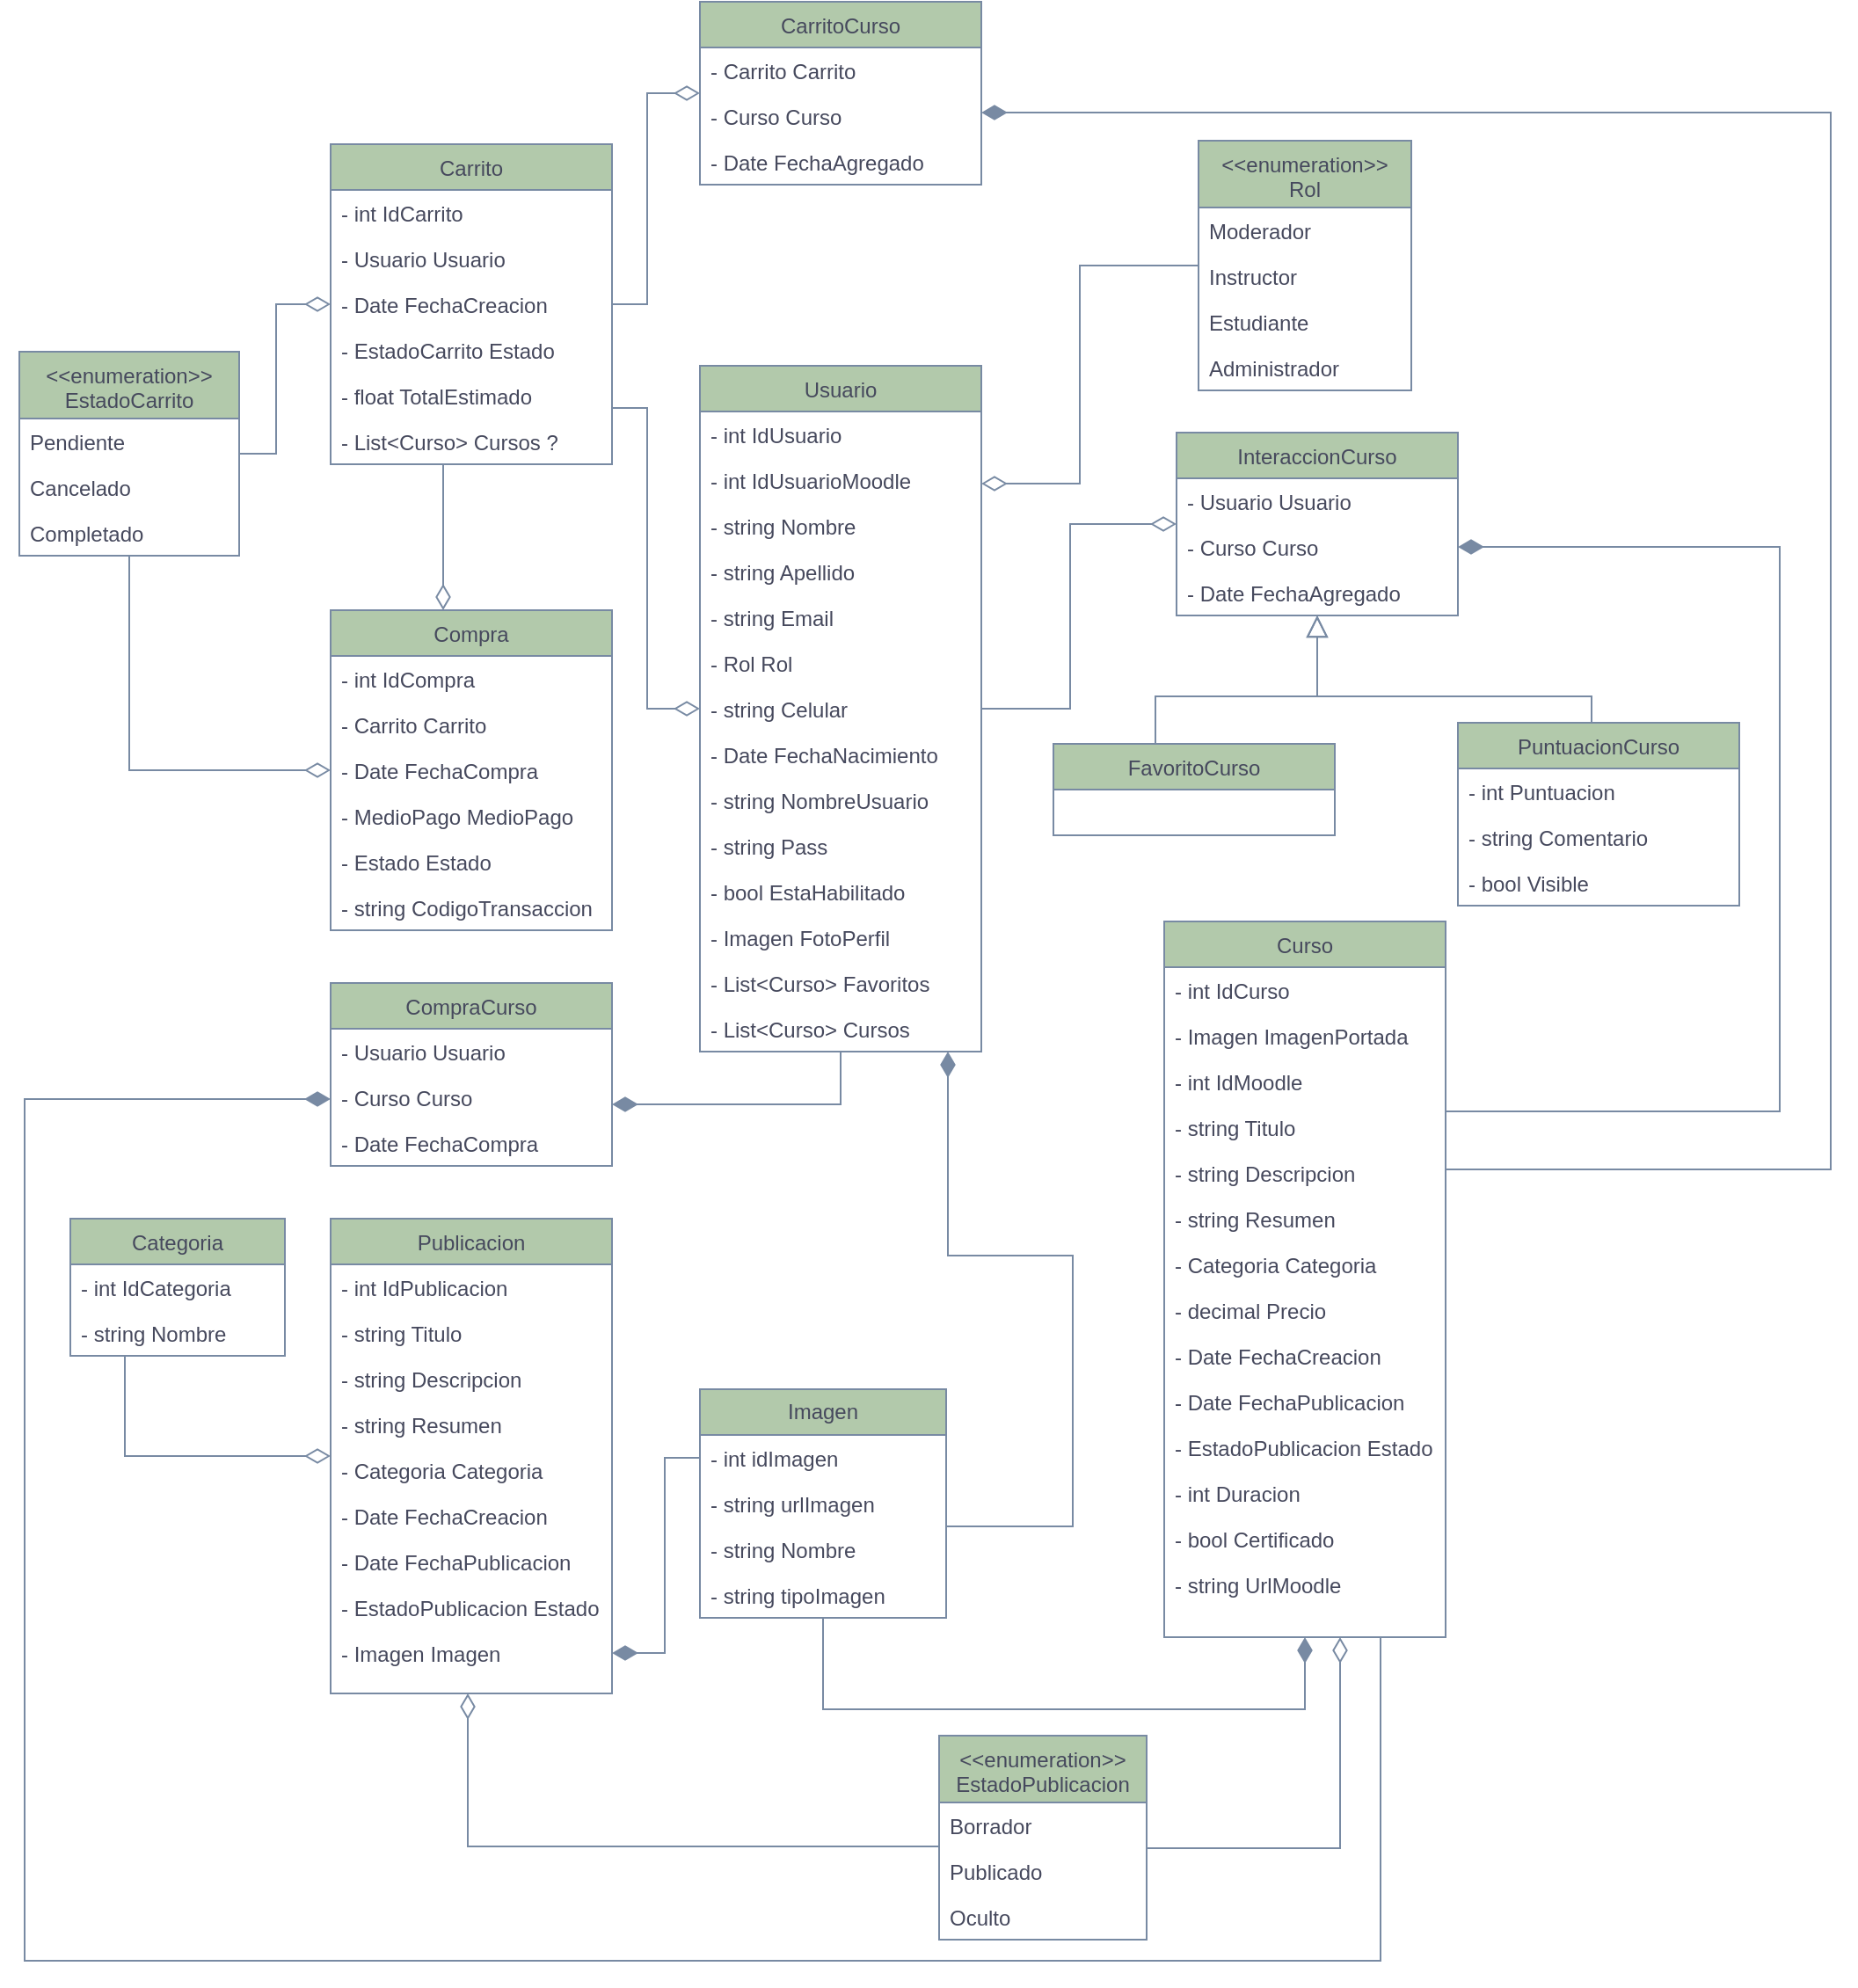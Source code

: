 <mxfile version="27.1.3">
  <diagram id="C5RBs43oDa-KdzZeNtuy" name="Page-1">
    <mxGraphModel dx="1722" dy="1326" grid="0" gridSize="10" guides="1" tooltips="1" connect="1" arrows="1" fold="1" page="0" pageScale="1" pageWidth="827" pageHeight="1169" math="0" shadow="0">
      <root>
        <mxCell id="WIyWlLk6GJQsqaUBKTNV-0" />
        <mxCell id="WIyWlLk6GJQsqaUBKTNV-1" parent="WIyWlLk6GJQsqaUBKTNV-0" />
        <mxCell id="zkfFHV4jXpPFQw0GAbJ--6" value="Usuario" style="swimlane;fontStyle=0;align=center;verticalAlign=top;childLayout=stackLayout;horizontal=1;startSize=26;horizontalStack=0;resizeParent=1;resizeLast=0;collapsible=1;marginBottom=0;rounded=0;shadow=0;strokeWidth=1;labelBackgroundColor=none;fillColor=#B2C9AB;strokeColor=#788AA3;fontColor=#46495D;" parent="WIyWlLk6GJQsqaUBKTNV-1" vertex="1">
          <mxGeometry x="-88" y="-234" width="160" height="390" as="geometry">
            <mxRectangle x="130" y="380" width="160" height="26" as="alternateBounds" />
          </mxGeometry>
        </mxCell>
        <mxCell id="zkfFHV4jXpPFQw0GAbJ--7" value="- int IdUsuario" style="text;align=left;verticalAlign=top;spacingLeft=4;spacingRight=4;overflow=hidden;rotatable=0;points=[[0,0.5],[1,0.5]];portConstraint=eastwest;labelBackgroundColor=none;fontColor=#46495D;" parent="zkfFHV4jXpPFQw0GAbJ--6" vertex="1">
          <mxGeometry y="26" width="160" height="26" as="geometry" />
        </mxCell>
        <mxCell id="paE0hozuZLWCSqtzIDK2-61" value="- int IdUsuarioMoodle" style="text;align=left;verticalAlign=top;spacingLeft=4;spacingRight=4;overflow=hidden;rotatable=0;points=[[0,0.5],[1,0.5]];portConstraint=eastwest;labelBackgroundColor=none;fontColor=#46495D;" parent="zkfFHV4jXpPFQw0GAbJ--6" vertex="1">
          <mxGeometry y="52" width="160" height="26" as="geometry" />
        </mxCell>
        <mxCell id="zkfFHV4jXpPFQw0GAbJ--8" value="- string Nombre" style="text;align=left;verticalAlign=top;spacingLeft=4;spacingRight=4;overflow=hidden;rotatable=0;points=[[0,0.5],[1,0.5]];portConstraint=eastwest;rounded=0;shadow=0;html=0;labelBackgroundColor=none;fontColor=#46495D;" parent="zkfFHV4jXpPFQw0GAbJ--6" vertex="1">
          <mxGeometry y="78" width="160" height="26" as="geometry" />
        </mxCell>
        <mxCell id="paE0hozuZLWCSqtzIDK2-4" value="- string Apellido" style="text;align=left;verticalAlign=top;spacingLeft=4;spacingRight=4;overflow=hidden;rotatable=0;points=[[0,0.5],[1,0.5]];portConstraint=eastwest;rounded=0;shadow=0;html=0;labelBackgroundColor=none;fontColor=#46495D;" parent="zkfFHV4jXpPFQw0GAbJ--6" vertex="1">
          <mxGeometry y="104" width="160" height="26" as="geometry" />
        </mxCell>
        <mxCell id="paE0hozuZLWCSqtzIDK2-3" value="- string Email" style="text;align=left;verticalAlign=top;spacingLeft=4;spacingRight=4;overflow=hidden;rotatable=0;points=[[0,0.5],[1,0.5]];portConstraint=eastwest;rounded=0;shadow=0;html=0;labelBackgroundColor=none;fontColor=#46495D;" parent="zkfFHV4jXpPFQw0GAbJ--6" vertex="1">
          <mxGeometry y="130" width="160" height="26" as="geometry" />
        </mxCell>
        <mxCell id="paE0hozuZLWCSqtzIDK2-10" value="- Rol Rol" style="text;align=left;verticalAlign=top;spacingLeft=4;spacingRight=4;overflow=hidden;rotatable=0;points=[[0,0.5],[1,0.5]];portConstraint=eastwest;rounded=0;shadow=0;html=0;labelBackgroundColor=none;fontColor=#46495D;" parent="zkfFHV4jXpPFQw0GAbJ--6" vertex="1">
          <mxGeometry y="156" width="160" height="26" as="geometry" />
        </mxCell>
        <mxCell id="paE0hozuZLWCSqtzIDK2-2" value="- string Celular" style="text;align=left;verticalAlign=top;spacingLeft=4;spacingRight=4;overflow=hidden;rotatable=0;points=[[0,0.5],[1,0.5]];portConstraint=eastwest;rounded=0;shadow=0;html=0;labelBackgroundColor=none;fontColor=#46495D;" parent="zkfFHV4jXpPFQw0GAbJ--6" vertex="1">
          <mxGeometry y="182" width="160" height="26" as="geometry" />
        </mxCell>
        <mxCell id="paE0hozuZLWCSqtzIDK2-1" value="- Date FechaNacimiento" style="text;align=left;verticalAlign=top;spacingLeft=4;spacingRight=4;overflow=hidden;rotatable=0;points=[[0,0.5],[1,0.5]];portConstraint=eastwest;rounded=0;shadow=0;html=0;labelBackgroundColor=none;fontColor=#46495D;" parent="zkfFHV4jXpPFQw0GAbJ--6" vertex="1">
          <mxGeometry y="208" width="160" height="26" as="geometry" />
        </mxCell>
        <mxCell id="paE0hozuZLWCSqtzIDK2-0" value="- string NombreUsuario" style="text;align=left;verticalAlign=top;spacingLeft=4;spacingRight=4;overflow=hidden;rotatable=0;points=[[0,0.5],[1,0.5]];portConstraint=eastwest;rounded=0;shadow=0;html=0;labelBackgroundColor=none;fontColor=#46495D;" parent="zkfFHV4jXpPFQw0GAbJ--6" vertex="1">
          <mxGeometry y="234" width="160" height="26" as="geometry" />
        </mxCell>
        <mxCell id="paE0hozuZLWCSqtzIDK2-9" value="- string Pass" style="text;align=left;verticalAlign=top;spacingLeft=4;spacingRight=4;overflow=hidden;rotatable=0;points=[[0,0.5],[1,0.5]];portConstraint=eastwest;rounded=0;shadow=0;html=0;labelBackgroundColor=none;fontColor=#46495D;" parent="zkfFHV4jXpPFQw0GAbJ--6" vertex="1">
          <mxGeometry y="260" width="160" height="26" as="geometry" />
        </mxCell>
        <mxCell id="paE0hozuZLWCSqtzIDK2-8" value="- bool EstaHabilitado" style="text;align=left;verticalAlign=top;spacingLeft=4;spacingRight=4;overflow=hidden;rotatable=0;points=[[0,0.5],[1,0.5]];portConstraint=eastwest;rounded=0;shadow=0;html=0;labelBackgroundColor=none;fontColor=#46495D;" parent="zkfFHV4jXpPFQw0GAbJ--6" vertex="1">
          <mxGeometry y="286" width="160" height="26" as="geometry" />
        </mxCell>
        <mxCell id="paE0hozuZLWCSqtzIDK2-7" value="- Imagen FotoPerfil" style="text;align=left;verticalAlign=top;spacingLeft=4;spacingRight=4;overflow=hidden;rotatable=0;points=[[0,0.5],[1,0.5]];portConstraint=eastwest;rounded=0;shadow=0;html=0;labelBackgroundColor=none;fontColor=#46495D;" parent="zkfFHV4jXpPFQw0GAbJ--6" vertex="1">
          <mxGeometry y="312" width="160" height="26" as="geometry" />
        </mxCell>
        <mxCell id="5Mc4MRMOza0lUGMRAQ-u-11" value="- List&lt;Curso&gt; Favoritos" style="text;align=left;verticalAlign=top;spacingLeft=4;spacingRight=4;overflow=hidden;rotatable=0;points=[[0,0.5],[1,0.5]];portConstraint=eastwest;rounded=0;shadow=0;html=0;labelBackgroundColor=none;fontColor=#46495D;" parent="zkfFHV4jXpPFQw0GAbJ--6" vertex="1">
          <mxGeometry y="338" width="160" height="26" as="geometry" />
        </mxCell>
        <mxCell id="5Mc4MRMOza0lUGMRAQ-u-12" value="- List&lt;Curso&gt; Cursos" style="text;align=left;verticalAlign=top;spacingLeft=4;spacingRight=4;overflow=hidden;rotatable=0;points=[[0,0.5],[1,0.5]];portConstraint=eastwest;rounded=0;shadow=0;html=0;labelBackgroundColor=none;fontColor=#46495D;" parent="zkfFHV4jXpPFQw0GAbJ--6" vertex="1">
          <mxGeometry y="364" width="160" height="26" as="geometry" />
        </mxCell>
        <mxCell id="zkfFHV4jXpPFQw0GAbJ--17" value="Curso" style="swimlane;fontStyle=0;align=center;verticalAlign=top;childLayout=stackLayout;horizontal=1;startSize=26;horizontalStack=0;resizeParent=1;resizeLast=0;collapsible=1;marginBottom=0;rounded=0;shadow=0;strokeWidth=1;labelBackgroundColor=none;fillColor=#B2C9AB;strokeColor=#788AA3;fontColor=#46495D;" parent="WIyWlLk6GJQsqaUBKTNV-1" vertex="1">
          <mxGeometry x="176" y="82" width="160" height="407" as="geometry">
            <mxRectangle x="550" y="140" width="160" height="26" as="alternateBounds" />
          </mxGeometry>
        </mxCell>
        <mxCell id="zkfFHV4jXpPFQw0GAbJ--18" value="- int IdCurso" style="text;align=left;verticalAlign=top;spacingLeft=4;spacingRight=4;overflow=hidden;rotatable=0;points=[[0,0.5],[1,0.5]];portConstraint=eastwest;labelBackgroundColor=none;fontColor=#46495D;" parent="zkfFHV4jXpPFQw0GAbJ--17" vertex="1">
          <mxGeometry y="26" width="160" height="26" as="geometry" />
        </mxCell>
        <mxCell id="paE0hozuZLWCSqtzIDK2-30" value="- Imagen ImagenPortada" style="text;align=left;verticalAlign=top;spacingLeft=4;spacingRight=4;overflow=hidden;rotatable=0;points=[[0,0.5],[1,0.5]];portConstraint=eastwest;rounded=0;shadow=0;html=0;labelBackgroundColor=none;fontColor=#46495D;" parent="zkfFHV4jXpPFQw0GAbJ--17" vertex="1">
          <mxGeometry y="52" width="160" height="26" as="geometry" />
        </mxCell>
        <mxCell id="zkfFHV4jXpPFQw0GAbJ--19" value="- int IdMoodle" style="text;align=left;verticalAlign=top;spacingLeft=4;spacingRight=4;overflow=hidden;rotatable=0;points=[[0,0.5],[1,0.5]];portConstraint=eastwest;rounded=0;shadow=0;html=0;labelBackgroundColor=none;fontColor=#46495D;" parent="zkfFHV4jXpPFQw0GAbJ--17" vertex="1">
          <mxGeometry y="78" width="160" height="26" as="geometry" />
        </mxCell>
        <mxCell id="zkfFHV4jXpPFQw0GAbJ--20" value="- string Titulo" style="text;align=left;verticalAlign=top;spacingLeft=4;spacingRight=4;overflow=hidden;rotatable=0;points=[[0,0.5],[1,0.5]];portConstraint=eastwest;rounded=0;shadow=0;html=0;labelBackgroundColor=none;fontColor=#46495D;" parent="zkfFHV4jXpPFQw0GAbJ--17" vertex="1">
          <mxGeometry y="104" width="160" height="26" as="geometry" />
        </mxCell>
        <mxCell id="zkfFHV4jXpPFQw0GAbJ--21" value="- string Descripcion" style="text;align=left;verticalAlign=top;spacingLeft=4;spacingRight=4;overflow=hidden;rotatable=0;points=[[0,0.5],[1,0.5]];portConstraint=eastwest;rounded=0;shadow=0;html=0;labelBackgroundColor=none;fontColor=#46495D;" parent="zkfFHV4jXpPFQw0GAbJ--17" vertex="1">
          <mxGeometry y="130" width="160" height="26" as="geometry" />
        </mxCell>
        <mxCell id="zkfFHV4jXpPFQw0GAbJ--22" value="- string Resumen" style="text;align=left;verticalAlign=top;spacingLeft=4;spacingRight=4;overflow=hidden;rotatable=0;points=[[0,0.5],[1,0.5]];portConstraint=eastwest;rounded=0;shadow=0;html=0;labelBackgroundColor=none;fontColor=#46495D;" parent="zkfFHV4jXpPFQw0GAbJ--17" vertex="1">
          <mxGeometry y="156" width="160" height="26" as="geometry" />
        </mxCell>
        <mxCell id="paE0hozuZLWCSqtzIDK2-37" value="- Categoria Categoria" style="text;align=left;verticalAlign=top;spacingLeft=4;spacingRight=4;overflow=hidden;rotatable=0;points=[[0,0.5],[1,0.5]];portConstraint=eastwest;rounded=0;shadow=0;html=0;labelBackgroundColor=none;fontColor=#46495D;" parent="zkfFHV4jXpPFQw0GAbJ--17" vertex="1">
          <mxGeometry y="182" width="160" height="26" as="geometry" />
        </mxCell>
        <mxCell id="paE0hozuZLWCSqtzIDK2-35" value="- decimal Precio" style="text;align=left;verticalAlign=top;spacingLeft=4;spacingRight=4;overflow=hidden;rotatable=0;points=[[0,0.5],[1,0.5]];portConstraint=eastwest;rounded=0;shadow=0;html=0;labelBackgroundColor=none;fontColor=#46495D;" parent="zkfFHV4jXpPFQw0GAbJ--17" vertex="1">
          <mxGeometry y="208" width="160" height="26" as="geometry" />
        </mxCell>
        <mxCell id="paE0hozuZLWCSqtzIDK2-33" value="- Date FechaCreacion" style="text;align=left;verticalAlign=top;spacingLeft=4;spacingRight=4;overflow=hidden;rotatable=0;points=[[0,0.5],[1,0.5]];portConstraint=eastwest;rounded=0;shadow=0;html=0;labelBackgroundColor=none;fontColor=#46495D;" parent="zkfFHV4jXpPFQw0GAbJ--17" vertex="1">
          <mxGeometry y="234" width="160" height="26" as="geometry" />
        </mxCell>
        <mxCell id="paE0hozuZLWCSqtzIDK2-32" value="- Date FechaPublicacion" style="text;align=left;verticalAlign=top;spacingLeft=4;spacingRight=4;overflow=hidden;rotatable=0;points=[[0,0.5],[1,0.5]];portConstraint=eastwest;rounded=0;shadow=0;html=0;labelBackgroundColor=none;fontColor=#46495D;" parent="zkfFHV4jXpPFQw0GAbJ--17" vertex="1">
          <mxGeometry y="260" width="160" height="26" as="geometry" />
        </mxCell>
        <mxCell id="paE0hozuZLWCSqtzIDK2-31" value="- EstadoPublicacion Estado" style="text;align=left;verticalAlign=top;spacingLeft=4;spacingRight=4;overflow=hidden;rotatable=0;points=[[0,0.5],[1,0.5]];portConstraint=eastwest;rounded=0;shadow=0;html=0;labelBackgroundColor=none;fontColor=#46495D;" parent="zkfFHV4jXpPFQw0GAbJ--17" vertex="1">
          <mxGeometry y="286" width="160" height="26" as="geometry" />
        </mxCell>
        <mxCell id="paE0hozuZLWCSqtzIDK2-39" value="- int Duracion" style="text;align=left;verticalAlign=top;spacingLeft=4;spacingRight=4;overflow=hidden;rotatable=0;points=[[0,0.5],[1,0.5]];portConstraint=eastwest;rounded=0;shadow=0;html=0;labelBackgroundColor=none;fontColor=#46495D;" parent="zkfFHV4jXpPFQw0GAbJ--17" vertex="1">
          <mxGeometry y="312" width="160" height="26" as="geometry" />
        </mxCell>
        <mxCell id="paE0hozuZLWCSqtzIDK2-38" value="- bool Certificado" style="text;align=left;verticalAlign=top;spacingLeft=4;spacingRight=4;overflow=hidden;rotatable=0;points=[[0,0.5],[1,0.5]];portConstraint=eastwest;rounded=0;shadow=0;html=0;labelBackgroundColor=none;fontColor=#46495D;" parent="zkfFHV4jXpPFQw0GAbJ--17" vertex="1">
          <mxGeometry y="338" width="160" height="26" as="geometry" />
        </mxCell>
        <mxCell id="paE0hozuZLWCSqtzIDK2-41" value="- string UrlMoodle" style="text;align=left;verticalAlign=top;spacingLeft=4;spacingRight=4;overflow=hidden;rotatable=0;points=[[0,0.5],[1,0.5]];portConstraint=eastwest;rounded=0;shadow=0;html=0;labelBackgroundColor=none;fontColor=#46495D;" parent="zkfFHV4jXpPFQw0GAbJ--17" vertex="1">
          <mxGeometry y="364" width="160" height="26" as="geometry" />
        </mxCell>
        <mxCell id="paE0hozuZLWCSqtzIDK2-11" value="Carrito" style="swimlane;fontStyle=0;align=center;verticalAlign=top;childLayout=stackLayout;horizontal=1;startSize=26;horizontalStack=0;resizeParent=1;resizeLast=0;collapsible=1;marginBottom=0;rounded=0;shadow=0;strokeWidth=1;labelBackgroundColor=none;fillColor=#B2C9AB;strokeColor=#788AA3;fontColor=#46495D;" parent="WIyWlLk6GJQsqaUBKTNV-1" vertex="1">
          <mxGeometry x="-298" y="-360" width="160" height="182" as="geometry">
            <mxRectangle x="130" y="380" width="160" height="26" as="alternateBounds" />
          </mxGeometry>
        </mxCell>
        <mxCell id="paE0hozuZLWCSqtzIDK2-12" value="- int IdCarrito" style="text;align=left;verticalAlign=top;spacingLeft=4;spacingRight=4;overflow=hidden;rotatable=0;points=[[0,0.5],[1,0.5]];portConstraint=eastwest;labelBackgroundColor=none;fontColor=#46495D;" parent="paE0hozuZLWCSqtzIDK2-11" vertex="1">
          <mxGeometry y="26" width="160" height="26" as="geometry" />
        </mxCell>
        <mxCell id="paE0hozuZLWCSqtzIDK2-14" value="- Usuario Usuario" style="text;align=left;verticalAlign=top;spacingLeft=4;spacingRight=4;overflow=hidden;rotatable=0;points=[[0,0.5],[1,0.5]];portConstraint=eastwest;rounded=0;shadow=0;html=0;labelBackgroundColor=none;fontColor=#46495D;" parent="paE0hozuZLWCSqtzIDK2-11" vertex="1">
          <mxGeometry y="52" width="160" height="26" as="geometry" />
        </mxCell>
        <mxCell id="paE0hozuZLWCSqtzIDK2-13" value="- Date FechaCreacion" style="text;align=left;verticalAlign=top;spacingLeft=4;spacingRight=4;overflow=hidden;rotatable=0;points=[[0,0.5],[1,0.5]];portConstraint=eastwest;rounded=0;shadow=0;html=0;labelBackgroundColor=none;fontColor=#46495D;" parent="paE0hozuZLWCSqtzIDK2-11" vertex="1">
          <mxGeometry y="78" width="160" height="26" as="geometry" />
        </mxCell>
        <mxCell id="paE0hozuZLWCSqtzIDK2-15" value="- EstadoCarrito Estado" style="text;align=left;verticalAlign=top;spacingLeft=4;spacingRight=4;overflow=hidden;rotatable=0;points=[[0,0.5],[1,0.5]];portConstraint=eastwest;rounded=0;shadow=0;html=0;labelBackgroundColor=none;fontColor=#46495D;" parent="paE0hozuZLWCSqtzIDK2-11" vertex="1">
          <mxGeometry y="104" width="160" height="26" as="geometry" />
        </mxCell>
        <mxCell id="paE0hozuZLWCSqtzIDK2-16" value="- float TotalEstimado" style="text;align=left;verticalAlign=top;spacingLeft=4;spacingRight=4;overflow=hidden;rotatable=0;points=[[0,0.5],[1,0.5]];portConstraint=eastwest;rounded=0;shadow=0;html=0;labelBackgroundColor=none;fontColor=#46495D;" parent="paE0hozuZLWCSqtzIDK2-11" vertex="1">
          <mxGeometry y="130" width="160" height="26" as="geometry" />
        </mxCell>
        <mxCell id="5Mc4MRMOza0lUGMRAQ-u-10" value="- List&lt;Curso&gt; Cursos ?" style="text;align=left;verticalAlign=top;spacingLeft=4;spacingRight=4;overflow=hidden;rotatable=0;points=[[0,0.5],[1,0.5]];portConstraint=eastwest;rounded=0;shadow=0;html=0;labelBackgroundColor=none;fontColor=#46495D;" parent="paE0hozuZLWCSqtzIDK2-11" vertex="1">
          <mxGeometry y="156" width="160" height="26" as="geometry" />
        </mxCell>
        <mxCell id="paE0hozuZLWCSqtzIDK2-23" value="Compra" style="swimlane;fontStyle=0;align=center;verticalAlign=top;childLayout=stackLayout;horizontal=1;startSize=26;horizontalStack=0;resizeParent=1;resizeLast=0;collapsible=1;marginBottom=0;rounded=0;shadow=0;strokeWidth=1;labelBackgroundColor=none;fillColor=#B2C9AB;strokeColor=#788AA3;fontColor=#46495D;" parent="WIyWlLk6GJQsqaUBKTNV-1" vertex="1">
          <mxGeometry x="-298" y="-95" width="160" height="182" as="geometry">
            <mxRectangle x="130" y="380" width="160" height="26" as="alternateBounds" />
          </mxGeometry>
        </mxCell>
        <mxCell id="paE0hozuZLWCSqtzIDK2-24" value="- int IdCompra" style="text;align=left;verticalAlign=top;spacingLeft=4;spacingRight=4;overflow=hidden;rotatable=0;points=[[0,0.5],[1,0.5]];portConstraint=eastwest;labelBackgroundColor=none;fontColor=#46495D;" parent="paE0hozuZLWCSqtzIDK2-23" vertex="1">
          <mxGeometry y="26" width="160" height="26" as="geometry" />
        </mxCell>
        <mxCell id="paE0hozuZLWCSqtzIDK2-25" value="- Carrito Carrito" style="text;align=left;verticalAlign=top;spacingLeft=4;spacingRight=4;overflow=hidden;rotatable=0;points=[[0,0.5],[1,0.5]];portConstraint=eastwest;rounded=0;shadow=0;html=0;labelBackgroundColor=none;fontColor=#46495D;" parent="paE0hozuZLWCSqtzIDK2-23" vertex="1">
          <mxGeometry y="52" width="160" height="26" as="geometry" />
        </mxCell>
        <mxCell id="paE0hozuZLWCSqtzIDK2-26" value="- Date FechaCompra" style="text;align=left;verticalAlign=top;spacingLeft=4;spacingRight=4;overflow=hidden;rotatable=0;points=[[0,0.5],[1,0.5]];portConstraint=eastwest;rounded=0;shadow=0;html=0;labelBackgroundColor=none;fontColor=#46495D;" parent="paE0hozuZLWCSqtzIDK2-23" vertex="1">
          <mxGeometry y="78" width="160" height="26" as="geometry" />
        </mxCell>
        <mxCell id="paE0hozuZLWCSqtzIDK2-27" value="- MedioPago MedioPago" style="text;align=left;verticalAlign=top;spacingLeft=4;spacingRight=4;overflow=hidden;rotatable=0;points=[[0,0.5],[1,0.5]];portConstraint=eastwest;rounded=0;shadow=0;html=0;labelBackgroundColor=none;fontColor=#46495D;" parent="paE0hozuZLWCSqtzIDK2-23" vertex="1">
          <mxGeometry y="104" width="160" height="26" as="geometry" />
        </mxCell>
        <mxCell id="paE0hozuZLWCSqtzIDK2-28" value="- Estado Estado" style="text;align=left;verticalAlign=top;spacingLeft=4;spacingRight=4;overflow=hidden;rotatable=0;points=[[0,0.5],[1,0.5]];portConstraint=eastwest;rounded=0;shadow=0;html=0;labelBackgroundColor=none;fontColor=#46495D;" parent="paE0hozuZLWCSqtzIDK2-23" vertex="1">
          <mxGeometry y="130" width="160" height="26" as="geometry" />
        </mxCell>
        <mxCell id="paE0hozuZLWCSqtzIDK2-29" value="- string CodigoTransaccion" style="text;align=left;verticalAlign=top;spacingLeft=4;spacingRight=4;overflow=hidden;rotatable=0;points=[[0,0.5],[1,0.5]];portConstraint=eastwest;rounded=0;shadow=0;html=0;labelBackgroundColor=none;fontColor=#46495D;" parent="paE0hozuZLWCSqtzIDK2-23" vertex="1">
          <mxGeometry y="156" width="160" height="26" as="geometry" />
        </mxCell>
        <mxCell id="paE0hozuZLWCSqtzIDK2-42" value="CarritoCurso" style="swimlane;fontStyle=0;align=center;verticalAlign=top;childLayout=stackLayout;horizontal=1;startSize=26;horizontalStack=0;resizeParent=1;resizeLast=0;collapsible=1;marginBottom=0;rounded=0;shadow=0;strokeWidth=1;labelBackgroundColor=none;fillColor=#B2C9AB;strokeColor=#788AA3;fontColor=#46495D;" parent="WIyWlLk6GJQsqaUBKTNV-1" vertex="1">
          <mxGeometry x="-88" y="-441" width="160" height="104" as="geometry">
            <mxRectangle x="130" y="380" width="160" height="26" as="alternateBounds" />
          </mxGeometry>
        </mxCell>
        <mxCell id="paE0hozuZLWCSqtzIDK2-43" value="- Carrito Carrito" style="text;align=left;verticalAlign=top;spacingLeft=4;spacingRight=4;overflow=hidden;rotatable=0;points=[[0,0.5],[1,0.5]];portConstraint=eastwest;labelBackgroundColor=none;fontColor=#46495D;" parent="paE0hozuZLWCSqtzIDK2-42" vertex="1">
          <mxGeometry y="26" width="160" height="26" as="geometry" />
        </mxCell>
        <mxCell id="paE0hozuZLWCSqtzIDK2-44" value="- Curso Curso" style="text;align=left;verticalAlign=top;spacingLeft=4;spacingRight=4;overflow=hidden;rotatable=0;points=[[0,0.5],[1,0.5]];portConstraint=eastwest;rounded=0;shadow=0;html=0;labelBackgroundColor=none;fontColor=#46495D;" parent="paE0hozuZLWCSqtzIDK2-42" vertex="1">
          <mxGeometry y="52" width="160" height="26" as="geometry" />
        </mxCell>
        <mxCell id="paE0hozuZLWCSqtzIDK2-45" value="- Date FechaAgregado" style="text;align=left;verticalAlign=top;spacingLeft=4;spacingRight=4;overflow=hidden;rotatable=0;points=[[0,0.5],[1,0.5]];portConstraint=eastwest;rounded=0;shadow=0;html=0;labelBackgroundColor=none;fontColor=#46495D;" parent="paE0hozuZLWCSqtzIDK2-42" vertex="1">
          <mxGeometry y="78" width="160" height="26" as="geometry" />
        </mxCell>
        <mxCell id="5Mc4MRMOza0lUGMRAQ-u-5" style="edgeStyle=orthogonalEdgeStyle;rounded=0;orthogonalLoop=1;jettySize=auto;html=1;endSize=10;endArrow=block;endFill=0;labelBackgroundColor=none;strokeColor=#788AA3;fontColor=default;" parent="WIyWlLk6GJQsqaUBKTNV-1" source="paE0hozuZLWCSqtzIDK2-49" target="5Mc4MRMOza0lUGMRAQ-u-0" edge="1">
          <mxGeometry relative="1" as="geometry">
            <Array as="points">
              <mxPoint x="171" y="-46" />
              <mxPoint x="263" y="-46" />
            </Array>
          </mxGeometry>
        </mxCell>
        <mxCell id="paE0hozuZLWCSqtzIDK2-49" value="FavoritoCurso" style="swimlane;fontStyle=0;align=center;verticalAlign=top;childLayout=stackLayout;horizontal=1;startSize=26;horizontalStack=0;resizeParent=1;resizeLast=0;collapsible=1;marginBottom=0;rounded=0;shadow=0;strokeWidth=1;labelBackgroundColor=none;fillColor=#B2C9AB;strokeColor=#788AA3;fontColor=#46495D;" parent="WIyWlLk6GJQsqaUBKTNV-1" vertex="1">
          <mxGeometry x="113" y="-19" width="160" height="52" as="geometry">
            <mxRectangle x="130" y="380" width="160" height="26" as="alternateBounds" />
          </mxGeometry>
        </mxCell>
        <mxCell id="5Mc4MRMOza0lUGMRAQ-u-7" style="edgeStyle=orthogonalEdgeStyle;rounded=0;orthogonalLoop=1;jettySize=auto;html=1;endArrow=block;endFill=0;endSize=10;labelBackgroundColor=none;strokeColor=#788AA3;fontColor=default;exitX=0.5;exitY=0;exitDx=0;exitDy=0;" parent="WIyWlLk6GJQsqaUBKTNV-1" source="paE0hozuZLWCSqtzIDK2-53" target="5Mc4MRMOza0lUGMRAQ-u-0" edge="1">
          <mxGeometry relative="1" as="geometry">
            <Array as="points">
              <mxPoint x="419" y="-31" />
              <mxPoint x="419" y="-46" />
              <mxPoint x="263" y="-46" />
            </Array>
          </mxGeometry>
        </mxCell>
        <mxCell id="paE0hozuZLWCSqtzIDK2-53" value="PuntuacionCurso" style="swimlane;fontStyle=0;align=center;verticalAlign=top;childLayout=stackLayout;horizontal=1;startSize=26;horizontalStack=0;resizeParent=1;resizeLast=0;collapsible=1;marginBottom=0;rounded=0;shadow=0;strokeWidth=1;labelBackgroundColor=none;fillColor=#B2C9AB;strokeColor=#788AA3;fontColor=#46495D;" parent="WIyWlLk6GJQsqaUBKTNV-1" vertex="1">
          <mxGeometry x="343" y="-31" width="160" height="104" as="geometry">
            <mxRectangle x="130" y="380" width="160" height="26" as="alternateBounds" />
          </mxGeometry>
        </mxCell>
        <mxCell id="paE0hozuZLWCSqtzIDK2-58" value="- int Puntuacion" style="text;align=left;verticalAlign=top;spacingLeft=4;spacingRight=4;overflow=hidden;rotatable=0;points=[[0,0.5],[1,0.5]];portConstraint=eastwest;rounded=0;shadow=0;html=0;labelBackgroundColor=none;fontColor=#46495D;" parent="paE0hozuZLWCSqtzIDK2-53" vertex="1">
          <mxGeometry y="26" width="160" height="26" as="geometry" />
        </mxCell>
        <mxCell id="paE0hozuZLWCSqtzIDK2-57" value="- string Comentario" style="text;align=left;verticalAlign=top;spacingLeft=4;spacingRight=4;overflow=hidden;rotatable=0;points=[[0,0.5],[1,0.5]];portConstraint=eastwest;rounded=0;shadow=0;html=0;labelBackgroundColor=none;fontColor=#46495D;" parent="paE0hozuZLWCSqtzIDK2-53" vertex="1">
          <mxGeometry y="52" width="160" height="26" as="geometry" />
        </mxCell>
        <mxCell id="paE0hozuZLWCSqtzIDK2-59" value="- bool Visible" style="text;align=left;verticalAlign=top;spacingLeft=4;spacingRight=4;overflow=hidden;rotatable=0;points=[[0,0.5],[1,0.5]];portConstraint=eastwest;rounded=0;shadow=0;html=0;labelBackgroundColor=none;fontColor=#46495D;" parent="paE0hozuZLWCSqtzIDK2-53" vertex="1">
          <mxGeometry y="78" width="160" height="26" as="geometry" />
        </mxCell>
        <mxCell id="KhBismsx9QDA-SX-2VET-0" value="Imagen" style="swimlane;fontStyle=0;childLayout=stackLayout;horizontal=1;startSize=26;fillColor=#B2C9AB;horizontalStack=0;resizeParent=1;resizeParentMax=0;resizeLast=0;collapsible=1;marginBottom=0;whiteSpace=wrap;html=1;labelBackgroundColor=none;strokeColor=#788AA3;fontColor=#46495D;" parent="WIyWlLk6GJQsqaUBKTNV-1" vertex="1">
          <mxGeometry x="-88" y="348" width="140" height="130" as="geometry" />
        </mxCell>
        <mxCell id="KhBismsx9QDA-SX-2VET-1" value="- int idImagen" style="text;strokeColor=none;fillColor=none;align=left;verticalAlign=top;spacingLeft=4;spacingRight=4;overflow=hidden;rotatable=0;points=[[0,0.5],[1,0.5]];portConstraint=eastwest;whiteSpace=wrap;html=1;labelBackgroundColor=none;fontColor=#46495D;" parent="KhBismsx9QDA-SX-2VET-0" vertex="1">
          <mxGeometry y="26" width="140" height="26" as="geometry" />
        </mxCell>
        <mxCell id="KhBismsx9QDA-SX-2VET-2" value="- string urlImagen" style="text;strokeColor=none;fillColor=none;align=left;verticalAlign=top;spacingLeft=4;spacingRight=4;overflow=hidden;rotatable=0;points=[[0,0.5],[1,0.5]];portConstraint=eastwest;whiteSpace=wrap;html=1;labelBackgroundColor=none;fontColor=#46495D;" parent="KhBismsx9QDA-SX-2VET-0" vertex="1">
          <mxGeometry y="52" width="140" height="26" as="geometry" />
        </mxCell>
        <mxCell id="tepEuD6nsVUrXaiODW54-3" value="- string Nombre" style="text;strokeColor=none;fillColor=none;align=left;verticalAlign=top;spacingLeft=4;spacingRight=4;overflow=hidden;rotatable=0;points=[[0,0.5],[1,0.5]];portConstraint=eastwest;whiteSpace=wrap;html=1;labelBackgroundColor=none;fontColor=#46495D;" vertex="1" parent="KhBismsx9QDA-SX-2VET-0">
          <mxGeometry y="78" width="140" height="26" as="geometry" />
        </mxCell>
        <mxCell id="KhBismsx9QDA-SX-2VET-3" value="- string tipoImagen" style="text;strokeColor=none;fillColor=none;align=left;verticalAlign=top;spacingLeft=4;spacingRight=4;overflow=hidden;rotatable=0;points=[[0,0.5],[1,0.5]];portConstraint=eastwest;whiteSpace=wrap;html=1;labelBackgroundColor=none;fontColor=#46495D;" parent="KhBismsx9QDA-SX-2VET-0" vertex="1">
          <mxGeometry y="104" width="140" height="26" as="geometry" />
        </mxCell>
        <mxCell id="KhBismsx9QDA-SX-2VET-8" value="Publicacion" style="swimlane;fontStyle=0;align=center;verticalAlign=top;childLayout=stackLayout;horizontal=1;startSize=26;horizontalStack=0;resizeParent=1;resizeLast=0;collapsible=1;marginBottom=0;rounded=0;shadow=0;strokeWidth=1;labelBackgroundColor=none;fillColor=#B2C9AB;strokeColor=#788AA3;fontColor=#46495D;" parent="WIyWlLk6GJQsqaUBKTNV-1" vertex="1">
          <mxGeometry x="-298" y="251" width="160" height="270" as="geometry">
            <mxRectangle x="550" y="140" width="160" height="26" as="alternateBounds" />
          </mxGeometry>
        </mxCell>
        <mxCell id="KhBismsx9QDA-SX-2VET-9" value="- int IdPublicacion" style="text;align=left;verticalAlign=top;spacingLeft=4;spacingRight=4;overflow=hidden;rotatable=0;points=[[0,0.5],[1,0.5]];portConstraint=eastwest;labelBackgroundColor=none;fontColor=#46495D;" parent="KhBismsx9QDA-SX-2VET-8" vertex="1">
          <mxGeometry y="26" width="160" height="26" as="geometry" />
        </mxCell>
        <mxCell id="KhBismsx9QDA-SX-2VET-11" value="- string Titulo" style="text;align=left;verticalAlign=top;spacingLeft=4;spacingRight=4;overflow=hidden;rotatable=0;points=[[0,0.5],[1,0.5]];portConstraint=eastwest;rounded=0;shadow=0;html=0;labelBackgroundColor=none;fontColor=#46495D;" parent="KhBismsx9QDA-SX-2VET-8" vertex="1">
          <mxGeometry y="52" width="160" height="26" as="geometry" />
        </mxCell>
        <mxCell id="KhBismsx9QDA-SX-2VET-12" value="- string Descripcion" style="text;align=left;verticalAlign=top;spacingLeft=4;spacingRight=4;overflow=hidden;rotatable=0;points=[[0,0.5],[1,0.5]];portConstraint=eastwest;rounded=0;shadow=0;html=0;labelBackgroundColor=none;fontColor=#46495D;" parent="KhBismsx9QDA-SX-2VET-8" vertex="1">
          <mxGeometry y="78" width="160" height="26" as="geometry" />
        </mxCell>
        <mxCell id="KhBismsx9QDA-SX-2VET-13" value="- string Resumen" style="text;align=left;verticalAlign=top;spacingLeft=4;spacingRight=4;overflow=hidden;rotatable=0;points=[[0,0.5],[1,0.5]];portConstraint=eastwest;rounded=0;shadow=0;html=0;labelBackgroundColor=none;fontColor=#46495D;" parent="KhBismsx9QDA-SX-2VET-8" vertex="1">
          <mxGeometry y="104" width="160" height="26" as="geometry" />
        </mxCell>
        <mxCell id="KhBismsx9QDA-SX-2VET-14" value="- Categoria Categoria" style="text;align=left;verticalAlign=top;spacingLeft=4;spacingRight=4;overflow=hidden;rotatable=0;points=[[0,0.5],[1,0.5]];portConstraint=eastwest;rounded=0;shadow=0;html=0;labelBackgroundColor=none;fontColor=#46495D;" parent="KhBismsx9QDA-SX-2VET-8" vertex="1">
          <mxGeometry y="130" width="160" height="26" as="geometry" />
        </mxCell>
        <mxCell id="KhBismsx9QDA-SX-2VET-18" value="- Date FechaCreacion" style="text;align=left;verticalAlign=top;spacingLeft=4;spacingRight=4;overflow=hidden;rotatable=0;points=[[0,0.5],[1,0.5]];portConstraint=eastwest;rounded=0;shadow=0;html=0;labelBackgroundColor=none;fontColor=#46495D;" parent="KhBismsx9QDA-SX-2VET-8" vertex="1">
          <mxGeometry y="156" width="160" height="26" as="geometry" />
        </mxCell>
        <mxCell id="KhBismsx9QDA-SX-2VET-19" value="- Date FechaPublicacion" style="text;align=left;verticalAlign=top;spacingLeft=4;spacingRight=4;overflow=hidden;rotatable=0;points=[[0,0.5],[1,0.5]];portConstraint=eastwest;rounded=0;shadow=0;html=0;labelBackgroundColor=none;fontColor=#46495D;" parent="KhBismsx9QDA-SX-2VET-8" vertex="1">
          <mxGeometry y="182" width="160" height="26" as="geometry" />
        </mxCell>
        <mxCell id="KhBismsx9QDA-SX-2VET-20" value="- EstadoPublicacion Estado" style="text;align=left;verticalAlign=top;spacingLeft=4;spacingRight=4;overflow=hidden;rotatable=0;points=[[0,0.5],[1,0.5]];portConstraint=eastwest;rounded=0;shadow=0;html=0;labelBackgroundColor=none;fontColor=#46495D;" parent="KhBismsx9QDA-SX-2VET-8" vertex="1">
          <mxGeometry y="208" width="160" height="26" as="geometry" />
        </mxCell>
        <mxCell id="KhBismsx9QDA-SX-2VET-21" value="- Imagen Imagen" style="text;align=left;verticalAlign=top;spacingLeft=4;spacingRight=4;overflow=hidden;rotatable=0;points=[[0,0.5],[1,0.5]];portConstraint=eastwest;rounded=0;shadow=0;html=0;labelBackgroundColor=none;fontColor=#46495D;" parent="KhBismsx9QDA-SX-2VET-8" vertex="1">
          <mxGeometry y="234" width="160" height="26" as="geometry" />
        </mxCell>
        <mxCell id="KhBismsx9QDA-SX-2VET-7" style="edgeStyle=orthogonalEdgeStyle;rounded=0;orthogonalLoop=1;jettySize=auto;html=1;strokeColor=#788AA3;fontSize=12;fontColor=default;startSize=8;endSize=12;labelBackgroundColor=none;endArrow=diamondThin;endFill=1;" parent="WIyWlLk6GJQsqaUBKTNV-1" source="KhBismsx9QDA-SX-2VET-0" target="zkfFHV4jXpPFQw0GAbJ--17" edge="1">
          <mxGeometry relative="1" as="geometry">
            <Array as="points">
              <mxPoint x="-18" y="530" />
              <mxPoint x="256" y="530" />
            </Array>
          </mxGeometry>
        </mxCell>
        <mxCell id="zoIYwDQ7R9HkLmQT4uuE-1" style="edgeStyle=orthogonalEdgeStyle;rounded=0;orthogonalLoop=1;jettySize=auto;html=1;labelBackgroundColor=none;strokeColor=#788AA3;fontColor=default;endArrow=diamondThin;endFill=0;endSize=12;" parent="WIyWlLk6GJQsqaUBKTNV-1" source="paE0hozuZLWCSqtzIDK2-11" target="paE0hozuZLWCSqtzIDK2-23" edge="1">
          <mxGeometry relative="1" as="geometry">
            <Array as="points">
              <mxPoint x="-234" y="-171" />
              <mxPoint x="-234" y="-171" />
            </Array>
            <mxPoint x="-396" y="7" as="targetPoint" />
          </mxGeometry>
        </mxCell>
        <mxCell id="zoIYwDQ7R9HkLmQT4uuE-2" style="edgeStyle=orthogonalEdgeStyle;rounded=0;orthogonalLoop=1;jettySize=auto;html=1;labelBackgroundColor=none;strokeColor=#788AA3;fontColor=default;endArrow=diamondThin;endFill=0;endSize=12;" parent="WIyWlLk6GJQsqaUBKTNV-1" source="paE0hozuZLWCSqtzIDK2-11" target="paE0hozuZLWCSqtzIDK2-42" edge="1">
          <mxGeometry relative="1" as="geometry" />
        </mxCell>
        <mxCell id="zoIYwDQ7R9HkLmQT4uuE-13" style="edgeStyle=orthogonalEdgeStyle;rounded=0;orthogonalLoop=1;jettySize=auto;html=1;labelBackgroundColor=none;strokeColor=#788AA3;fontColor=default;endArrow=diamondThin;endFill=0;endSize=12;" parent="WIyWlLk6GJQsqaUBKTNV-1" source="paE0hozuZLWCSqtzIDK2-11" target="zkfFHV4jXpPFQw0GAbJ--6" edge="1">
          <mxGeometry relative="1" as="geometry">
            <Array as="points">
              <mxPoint x="-118" y="-210" />
              <mxPoint x="-118" y="-39" />
            </Array>
          </mxGeometry>
        </mxCell>
        <mxCell id="zoIYwDQ7R9HkLmQT4uuE-15" style="edgeStyle=orthogonalEdgeStyle;rounded=0;orthogonalLoop=1;jettySize=auto;html=1;labelBackgroundColor=none;strokeColor=#788AA3;fontColor=default;endArrow=diamondThin;endFill=1;endSize=12;" parent="WIyWlLk6GJQsqaUBKTNV-1" source="zkfFHV4jXpPFQw0GAbJ--17" target="paE0hozuZLWCSqtzIDK2-42" edge="1">
          <mxGeometry relative="1" as="geometry">
            <Array as="points">
              <mxPoint x="555" y="223" />
              <mxPoint x="555" y="-378" />
            </Array>
          </mxGeometry>
        </mxCell>
        <mxCell id="5Mc4MRMOza0lUGMRAQ-u-0" value="InteraccionCurso" style="swimlane;fontStyle=0;align=center;verticalAlign=top;childLayout=stackLayout;horizontal=1;startSize=26;horizontalStack=0;resizeParent=1;resizeLast=0;collapsible=1;marginBottom=0;rounded=0;shadow=0;strokeWidth=1;labelBackgroundColor=none;fillColor=#B2C9AB;strokeColor=#788AA3;fontColor=#46495D;" parent="WIyWlLk6GJQsqaUBKTNV-1" vertex="1">
          <mxGeometry x="183" y="-196" width="160" height="104" as="geometry">
            <mxRectangle x="130" y="380" width="160" height="26" as="alternateBounds" />
          </mxGeometry>
        </mxCell>
        <mxCell id="5Mc4MRMOza0lUGMRAQ-u-1" value="- Usuario Usuario" style="text;align=left;verticalAlign=top;spacingLeft=4;spacingRight=4;overflow=hidden;rotatable=0;points=[[0,0.5],[1,0.5]];portConstraint=eastwest;labelBackgroundColor=none;fontColor=#46495D;" parent="5Mc4MRMOza0lUGMRAQ-u-0" vertex="1">
          <mxGeometry y="26" width="160" height="26" as="geometry" />
        </mxCell>
        <mxCell id="5Mc4MRMOza0lUGMRAQ-u-2" value="- Curso Curso" style="text;align=left;verticalAlign=top;spacingLeft=4;spacingRight=4;overflow=hidden;rotatable=0;points=[[0,0.5],[1,0.5]];portConstraint=eastwest;rounded=0;shadow=0;html=0;labelBackgroundColor=none;fontColor=#46495D;" parent="5Mc4MRMOza0lUGMRAQ-u-0" vertex="1">
          <mxGeometry y="52" width="160" height="26" as="geometry" />
        </mxCell>
        <mxCell id="5Mc4MRMOza0lUGMRAQ-u-4" value="- Date FechaAgregado" style="text;align=left;verticalAlign=top;spacingLeft=4;spacingRight=4;overflow=hidden;rotatable=0;points=[[0,0.5],[1,0.5]];portConstraint=eastwest;rounded=0;shadow=0;html=0;labelBackgroundColor=none;fontColor=#46495D;" parent="5Mc4MRMOza0lUGMRAQ-u-0" vertex="1">
          <mxGeometry y="78" width="160" height="26" as="geometry" />
        </mxCell>
        <mxCell id="5Mc4MRMOza0lUGMRAQ-u-8" style="edgeStyle=orthogonalEdgeStyle;rounded=0;orthogonalLoop=1;jettySize=auto;html=1;labelBackgroundColor=none;strokeColor=#788AA3;fontColor=default;endArrow=diamondThin;endFill=1;strokeWidth=1;endSize=12;" parent="WIyWlLk6GJQsqaUBKTNV-1" source="zkfFHV4jXpPFQw0GAbJ--17" target="5Mc4MRMOza0lUGMRAQ-u-0" edge="1">
          <mxGeometry relative="1" as="geometry">
            <Array as="points">
              <mxPoint x="526" y="190" />
              <mxPoint x="526" y="-131" />
            </Array>
          </mxGeometry>
        </mxCell>
        <mxCell id="5Mc4MRMOza0lUGMRAQ-u-9" style="edgeStyle=orthogonalEdgeStyle;rounded=0;orthogonalLoop=1;jettySize=auto;html=1;labelBackgroundColor=none;strokeColor=#788AA3;fontColor=default;endArrow=diamondThin;endFill=0;endSize=12;" parent="WIyWlLk6GJQsqaUBKTNV-1" source="zkfFHV4jXpPFQw0GAbJ--6" target="5Mc4MRMOza0lUGMRAQ-u-0" edge="1">
          <mxGeometry relative="1" as="geometry" />
        </mxCell>
        <mxCell id="5Mc4MRMOza0lUGMRAQ-u-13" value="CompraCurso" style="swimlane;fontStyle=0;align=center;verticalAlign=top;childLayout=stackLayout;horizontal=1;startSize=26;horizontalStack=0;resizeParent=1;resizeLast=0;collapsible=1;marginBottom=0;rounded=0;shadow=0;strokeWidth=1;labelBackgroundColor=none;fillColor=#B2C9AB;strokeColor=#788AA3;fontColor=#46495D;" parent="WIyWlLk6GJQsqaUBKTNV-1" vertex="1">
          <mxGeometry x="-298" y="117" width="160" height="104" as="geometry">
            <mxRectangle x="130" y="380" width="160" height="26" as="alternateBounds" />
          </mxGeometry>
        </mxCell>
        <mxCell id="5Mc4MRMOza0lUGMRAQ-u-14" value="- Usuario Usuario" style="text;align=left;verticalAlign=top;spacingLeft=4;spacingRight=4;overflow=hidden;rotatable=0;points=[[0,0.5],[1,0.5]];portConstraint=eastwest;labelBackgroundColor=none;fontColor=#46495D;" parent="5Mc4MRMOza0lUGMRAQ-u-13" vertex="1">
          <mxGeometry y="26" width="160" height="26" as="geometry" />
        </mxCell>
        <mxCell id="5Mc4MRMOza0lUGMRAQ-u-15" value="- Curso Curso" style="text;align=left;verticalAlign=top;spacingLeft=4;spacingRight=4;overflow=hidden;rotatable=0;points=[[0,0.5],[1,0.5]];portConstraint=eastwest;rounded=0;shadow=0;html=0;labelBackgroundColor=none;fontColor=#46495D;" parent="5Mc4MRMOza0lUGMRAQ-u-13" vertex="1">
          <mxGeometry y="52" width="160" height="26" as="geometry" />
        </mxCell>
        <mxCell id="5Mc4MRMOza0lUGMRAQ-u-16" value="- Date FechaCompra" style="text;align=left;verticalAlign=top;spacingLeft=4;spacingRight=4;overflow=hidden;rotatable=0;points=[[0,0.5],[1,0.5]];portConstraint=eastwest;rounded=0;shadow=0;html=0;labelBackgroundColor=none;fontColor=#46495D;" parent="5Mc4MRMOza0lUGMRAQ-u-13" vertex="1">
          <mxGeometry y="78" width="160" height="26" as="geometry" />
        </mxCell>
        <mxCell id="5Mc4MRMOza0lUGMRAQ-u-21" style="edgeStyle=orthogonalEdgeStyle;rounded=0;orthogonalLoop=1;jettySize=auto;html=1;strokeColor=#788AA3;fontColor=default;fillColor=#B2C9AB;endArrow=diamondThin;endFill=1;endSize=12;labelBackgroundColor=none;" parent="WIyWlLk6GJQsqaUBKTNV-1" source="zkfFHV4jXpPFQw0GAbJ--6" target="5Mc4MRMOza0lUGMRAQ-u-13" edge="1">
          <mxGeometry relative="1" as="geometry">
            <Array as="points">
              <mxPoint x="-8" y="186" />
            </Array>
          </mxGeometry>
        </mxCell>
        <mxCell id="5Mc4MRMOza0lUGMRAQ-u-22" style="edgeStyle=orthogonalEdgeStyle;rounded=0;orthogonalLoop=1;jettySize=auto;html=1;strokeColor=#788AA3;fontColor=default;fillColor=#B2C9AB;endArrow=diamondThin;endFill=1;endSize=12;labelBackgroundColor=none;" parent="WIyWlLk6GJQsqaUBKTNV-1" source="zkfFHV4jXpPFQw0GAbJ--17" target="5Mc4MRMOza0lUGMRAQ-u-13" edge="1">
          <mxGeometry relative="1" as="geometry">
            <Array as="points">
              <mxPoint x="299" y="673" />
              <mxPoint x="-472" y="673" />
              <mxPoint x="-472" y="183" />
            </Array>
          </mxGeometry>
        </mxCell>
        <mxCell id="5Mc4MRMOza0lUGMRAQ-u-23" style="edgeStyle=orthogonalEdgeStyle;rounded=0;orthogonalLoop=1;jettySize=auto;html=1;strokeColor=#788AA3;fontColor=default;fillColor=#B2C9AB;endArrow=diamondThin;endFill=1;endSize=12;labelBackgroundColor=none;" parent="WIyWlLk6GJQsqaUBKTNV-1" source="KhBismsx9QDA-SX-2VET-0" target="zkfFHV4jXpPFQw0GAbJ--6" edge="1">
          <mxGeometry relative="1" as="geometry">
            <Array as="points">
              <mxPoint x="124" y="426" />
              <mxPoint x="124" y="272" />
              <mxPoint x="53" y="272" />
            </Array>
          </mxGeometry>
        </mxCell>
        <mxCell id="oQ3Z3s2oBzcUUv-rqmKe-14" style="edgeStyle=orthogonalEdgeStyle;rounded=0;orthogonalLoop=1;jettySize=auto;html=1;endSize=12;endArrow=diamondThin;endFill=0;labelBackgroundColor=none;strokeColor=#788AA3;fontColor=default;" parent="WIyWlLk6GJQsqaUBKTNV-1" source="oQ3Z3s2oBzcUUv-rqmKe-9" target="zkfFHV4jXpPFQw0GAbJ--6" edge="1">
          <mxGeometry relative="1" as="geometry">
            <Array as="points">
              <mxPoint x="128" y="-291" />
              <mxPoint x="128" y="-167" />
            </Array>
          </mxGeometry>
        </mxCell>
        <mxCell id="oQ3Z3s2oBzcUUv-rqmKe-9" value="&lt;&lt;enumeration&gt;&gt;&#xa;Rol" style="swimlane;fontStyle=0;align=center;verticalAlign=top;childLayout=stackLayout;horizontal=1;startSize=38;horizontalStack=0;resizeParent=1;resizeLast=0;collapsible=1;marginBottom=0;rounded=0;shadow=0;strokeWidth=1;labelBackgroundColor=none;fillColor=#B2C9AB;strokeColor=#788AA3;fontColor=#46495D;" parent="WIyWlLk6GJQsqaUBKTNV-1" vertex="1">
          <mxGeometry x="195.5" y="-362" width="121" height="142" as="geometry">
            <mxRectangle x="130" y="380" width="160" height="26" as="alternateBounds" />
          </mxGeometry>
        </mxCell>
        <mxCell id="oQ3Z3s2oBzcUUv-rqmKe-10" value="Moderador" style="text;align=left;verticalAlign=top;spacingLeft=4;spacingRight=4;overflow=hidden;rotatable=0;points=[[0,0.5],[1,0.5]];portConstraint=eastwest;rounded=0;shadow=0;html=0;labelBackgroundColor=none;fontColor=#46495D;" parent="oQ3Z3s2oBzcUUv-rqmKe-9" vertex="1">
          <mxGeometry y="38" width="121" height="26" as="geometry" />
        </mxCell>
        <mxCell id="oQ3Z3s2oBzcUUv-rqmKe-11" value="Instructor" style="text;align=left;verticalAlign=top;spacingLeft=4;spacingRight=4;overflow=hidden;rotatable=0;points=[[0,0.5],[1,0.5]];portConstraint=eastwest;rounded=0;shadow=0;html=0;labelBackgroundColor=none;fontColor=#46495D;" parent="oQ3Z3s2oBzcUUv-rqmKe-9" vertex="1">
          <mxGeometry y="64" width="121" height="26" as="geometry" />
        </mxCell>
        <mxCell id="oQ3Z3s2oBzcUUv-rqmKe-12" value="Estudiante" style="text;align=left;verticalAlign=top;spacingLeft=4;spacingRight=4;overflow=hidden;rotatable=0;points=[[0,0.5],[1,0.5]];portConstraint=eastwest;rounded=0;shadow=0;html=0;labelBackgroundColor=none;fontColor=#46495D;" parent="oQ3Z3s2oBzcUUv-rqmKe-9" vertex="1">
          <mxGeometry y="90" width="121" height="26" as="geometry" />
        </mxCell>
        <mxCell id="oQ3Z3s2oBzcUUv-rqmKe-13" value="Administrador" style="text;align=left;verticalAlign=top;spacingLeft=4;spacingRight=4;overflow=hidden;rotatable=0;points=[[0,0.5],[1,0.5]];portConstraint=eastwest;rounded=0;shadow=0;html=0;labelBackgroundColor=none;fontColor=#46495D;" parent="oQ3Z3s2oBzcUUv-rqmKe-9" vertex="1">
          <mxGeometry y="116" width="121" height="26" as="geometry" />
        </mxCell>
        <mxCell id="zoIYwDQ7R9HkLmQT4uuE-11" style="edgeStyle=orthogonalEdgeStyle;rounded=0;orthogonalLoop=1;jettySize=auto;html=1;labelBackgroundColor=none;strokeColor=#788AA3;fontColor=default;endSize=12;endArrow=diamondThin;endFill=1;" parent="WIyWlLk6GJQsqaUBKTNV-1" source="KhBismsx9QDA-SX-2VET-1" target="KhBismsx9QDA-SX-2VET-21" edge="1">
          <mxGeometry relative="1" as="geometry" />
        </mxCell>
        <mxCell id="oQ3Z3s2oBzcUUv-rqmKe-31" style="edgeStyle=orthogonalEdgeStyle;rounded=0;orthogonalLoop=1;jettySize=auto;html=1;strokeColor=#788AA3;fontColor=default;fillColor=#B2C9AB;endArrow=diamondThin;endFill=0;endSize=12;labelBackgroundColor=none;" parent="WIyWlLk6GJQsqaUBKTNV-1" source="oQ3Z3s2oBzcUUv-rqmKe-21" target="KhBismsx9QDA-SX-2VET-8" edge="1">
          <mxGeometry relative="1" as="geometry">
            <Array as="points">
              <mxPoint x="-415" y="386" />
            </Array>
          </mxGeometry>
        </mxCell>
        <mxCell id="oQ3Z3s2oBzcUUv-rqmKe-21" value="Categoria" style="swimlane;fontStyle=0;align=center;verticalAlign=top;childLayout=stackLayout;horizontal=1;startSize=26;horizontalStack=0;resizeParent=1;resizeLast=0;collapsible=1;marginBottom=0;rounded=0;shadow=0;strokeWidth=1;labelBackgroundColor=none;fillColor=#B2C9AB;strokeColor=#788AA3;fontColor=#46495D;" parent="WIyWlLk6GJQsqaUBKTNV-1" vertex="1">
          <mxGeometry x="-446" y="251" width="122" height="78" as="geometry">
            <mxRectangle x="550" y="140" width="160" height="26" as="alternateBounds" />
          </mxGeometry>
        </mxCell>
        <mxCell id="oQ3Z3s2oBzcUUv-rqmKe-22" value="- int IdCategoria" style="text;align=left;verticalAlign=top;spacingLeft=4;spacingRight=4;overflow=hidden;rotatable=0;points=[[0,0.5],[1,0.5]];portConstraint=eastwest;labelBackgroundColor=none;fontColor=#46495D;" parent="oQ3Z3s2oBzcUUv-rqmKe-21" vertex="1">
          <mxGeometry y="26" width="122" height="26" as="geometry" />
        </mxCell>
        <mxCell id="oQ3Z3s2oBzcUUv-rqmKe-23" value="- string Nombre" style="text;align=left;verticalAlign=top;spacingLeft=4;spacingRight=4;overflow=hidden;rotatable=0;points=[[0,0.5],[1,0.5]];portConstraint=eastwest;rounded=0;shadow=0;html=0;labelBackgroundColor=none;fontColor=#46495D;" parent="oQ3Z3s2oBzcUUv-rqmKe-21" vertex="1">
          <mxGeometry y="52" width="122" height="26" as="geometry" />
        </mxCell>
        <mxCell id="oQ3Z3s2oBzcUUv-rqmKe-37" style="edgeStyle=orthogonalEdgeStyle;rounded=0;orthogonalLoop=1;jettySize=auto;html=1;strokeColor=#788AA3;fontColor=default;fillColor=#B2C9AB;endArrow=diamondThin;endFill=0;endSize=12;labelBackgroundColor=none;" parent="WIyWlLk6GJQsqaUBKTNV-1" source="oQ3Z3s2oBzcUUv-rqmKe-33" target="paE0hozuZLWCSqtzIDK2-11" edge="1">
          <mxGeometry relative="1" as="geometry" />
        </mxCell>
        <mxCell id="tepEuD6nsVUrXaiODW54-2" style="edgeStyle=orthogonalEdgeStyle;rounded=0;orthogonalLoop=1;jettySize=auto;html=1;endArrow=diamondThin;endFill=0;endSize=12;labelBackgroundColor=none;strokeColor=#788AA3;fontColor=default;" edge="1" parent="WIyWlLk6GJQsqaUBKTNV-1" source="oQ3Z3s2oBzcUUv-rqmKe-33" target="paE0hozuZLWCSqtzIDK2-23">
          <mxGeometry relative="1" as="geometry">
            <Array as="points">
              <mxPoint x="-413" y="-4" />
            </Array>
          </mxGeometry>
        </mxCell>
        <mxCell id="oQ3Z3s2oBzcUUv-rqmKe-33" value="&lt;&lt;enumeration&gt;&gt;&#xa;EstadoCarrito" style="swimlane;fontStyle=0;align=center;verticalAlign=top;childLayout=stackLayout;horizontal=1;startSize=38;horizontalStack=0;resizeParent=1;resizeLast=0;collapsible=1;marginBottom=0;rounded=0;shadow=0;strokeWidth=1;labelBackgroundColor=none;fillColor=#B2C9AB;strokeColor=#788AA3;fontColor=#46495D;" parent="WIyWlLk6GJQsqaUBKTNV-1" vertex="1">
          <mxGeometry x="-475" y="-242" width="125" height="116" as="geometry">
            <mxRectangle x="130" y="380" width="160" height="26" as="alternateBounds" />
          </mxGeometry>
        </mxCell>
        <mxCell id="oQ3Z3s2oBzcUUv-rqmKe-34" value="Pendiente" style="text;align=left;verticalAlign=top;spacingLeft=4;spacingRight=4;overflow=hidden;rotatable=0;points=[[0,0.5],[1,0.5]];portConstraint=eastwest;rounded=0;shadow=0;html=0;labelBackgroundColor=none;fontColor=#46495D;" parent="oQ3Z3s2oBzcUUv-rqmKe-33" vertex="1">
          <mxGeometry y="38" width="125" height="26" as="geometry" />
        </mxCell>
        <mxCell id="oQ3Z3s2oBzcUUv-rqmKe-35" value="Cancelado" style="text;align=left;verticalAlign=top;spacingLeft=4;spacingRight=4;overflow=hidden;rotatable=0;points=[[0,0.5],[1,0.5]];portConstraint=eastwest;rounded=0;shadow=0;html=0;labelBackgroundColor=none;fontColor=#46495D;" parent="oQ3Z3s2oBzcUUv-rqmKe-33" vertex="1">
          <mxGeometry y="64" width="125" height="26" as="geometry" />
        </mxCell>
        <mxCell id="oQ3Z3s2oBzcUUv-rqmKe-36" value="Completado" style="text;align=left;verticalAlign=top;spacingLeft=4;spacingRight=4;overflow=hidden;rotatable=0;points=[[0,0.5],[1,0.5]];portConstraint=eastwest;rounded=0;shadow=0;html=0;labelBackgroundColor=none;fontColor=#46495D;" parent="oQ3Z3s2oBzcUUv-rqmKe-33" vertex="1">
          <mxGeometry y="90" width="125" height="26" as="geometry" />
        </mxCell>
        <mxCell id="oQ3Z3s2oBzcUUv-rqmKe-42" style="edgeStyle=orthogonalEdgeStyle;rounded=0;orthogonalLoop=1;jettySize=auto;html=1;strokeColor=#788AA3;fontColor=default;fillColor=#B2C9AB;endArrow=diamondThin;endFill=0;endSize=12;labelBackgroundColor=none;" parent="WIyWlLk6GJQsqaUBKTNV-1" source="oQ3Z3s2oBzcUUv-rqmKe-38" target="zkfFHV4jXpPFQw0GAbJ--17" edge="1">
          <mxGeometry relative="1" as="geometry">
            <Array as="points">
              <mxPoint x="276" y="609" />
            </Array>
          </mxGeometry>
        </mxCell>
        <mxCell id="oQ3Z3s2oBzcUUv-rqmKe-43" value="" style="edgeLabel;html=1;align=center;verticalAlign=middle;resizable=0;points=[];strokeColor=#788AA3;fontColor=#46495D;fillColor=#B2C9AB;labelBackgroundColor=none;" parent="oQ3Z3s2oBzcUUv-rqmKe-42" vertex="1" connectable="0">
          <mxGeometry x="0.177" y="-4" relative="1" as="geometry">
            <mxPoint as="offset" />
          </mxGeometry>
        </mxCell>
        <mxCell id="oQ3Z3s2oBzcUUv-rqmKe-44" style="edgeStyle=orthogonalEdgeStyle;rounded=0;orthogonalLoop=1;jettySize=auto;html=1;strokeColor=#788AA3;fontColor=default;fillColor=#B2C9AB;endArrow=diamondThin;endFill=0;endSize=12;labelBackgroundColor=none;" parent="WIyWlLk6GJQsqaUBKTNV-1" source="oQ3Z3s2oBzcUUv-rqmKe-38" target="KhBismsx9QDA-SX-2VET-8" edge="1">
          <mxGeometry relative="1" as="geometry">
            <Array as="points">
              <mxPoint x="-220" y="608" />
            </Array>
          </mxGeometry>
        </mxCell>
        <mxCell id="oQ3Z3s2oBzcUUv-rqmKe-38" value="&lt;&lt;enumeration&gt;&gt;&#xa;EstadoPublicacion" style="swimlane;fontStyle=0;align=center;verticalAlign=top;childLayout=stackLayout;horizontal=1;startSize=38;horizontalStack=0;resizeParent=1;resizeLast=0;collapsible=1;marginBottom=0;rounded=0;shadow=0;strokeWidth=1;labelBackgroundColor=none;fillColor=#B2C9AB;strokeColor=#788AA3;fontColor=#46495D;" parent="WIyWlLk6GJQsqaUBKTNV-1" vertex="1">
          <mxGeometry x="48" y="545" width="118" height="116" as="geometry">
            <mxRectangle x="130" y="380" width="160" height="26" as="alternateBounds" />
          </mxGeometry>
        </mxCell>
        <mxCell id="oQ3Z3s2oBzcUUv-rqmKe-39" value="Borrador" style="text;align=left;verticalAlign=top;spacingLeft=4;spacingRight=4;overflow=hidden;rotatable=0;points=[[0,0.5],[1,0.5]];portConstraint=eastwest;rounded=0;shadow=0;html=0;labelBackgroundColor=none;fontColor=#46495D;" parent="oQ3Z3s2oBzcUUv-rqmKe-38" vertex="1">
          <mxGeometry y="38" width="118" height="26" as="geometry" />
        </mxCell>
        <mxCell id="oQ3Z3s2oBzcUUv-rqmKe-40" value="Publicado" style="text;align=left;verticalAlign=top;spacingLeft=4;spacingRight=4;overflow=hidden;rotatable=0;points=[[0,0.5],[1,0.5]];portConstraint=eastwest;rounded=0;shadow=0;html=0;labelBackgroundColor=none;fontColor=#46495D;" parent="oQ3Z3s2oBzcUUv-rqmKe-38" vertex="1">
          <mxGeometry y="64" width="118" height="26" as="geometry" />
        </mxCell>
        <mxCell id="oQ3Z3s2oBzcUUv-rqmKe-41" value="Oculto" style="text;align=left;verticalAlign=top;spacingLeft=4;spacingRight=4;overflow=hidden;rotatable=0;points=[[0,0.5],[1,0.5]];portConstraint=eastwest;rounded=0;shadow=0;html=0;labelBackgroundColor=none;fontColor=#46495D;" parent="oQ3Z3s2oBzcUUv-rqmKe-38" vertex="1">
          <mxGeometry y="90" width="118" height="26" as="geometry" />
        </mxCell>
      </root>
    </mxGraphModel>
  </diagram>
</mxfile>
